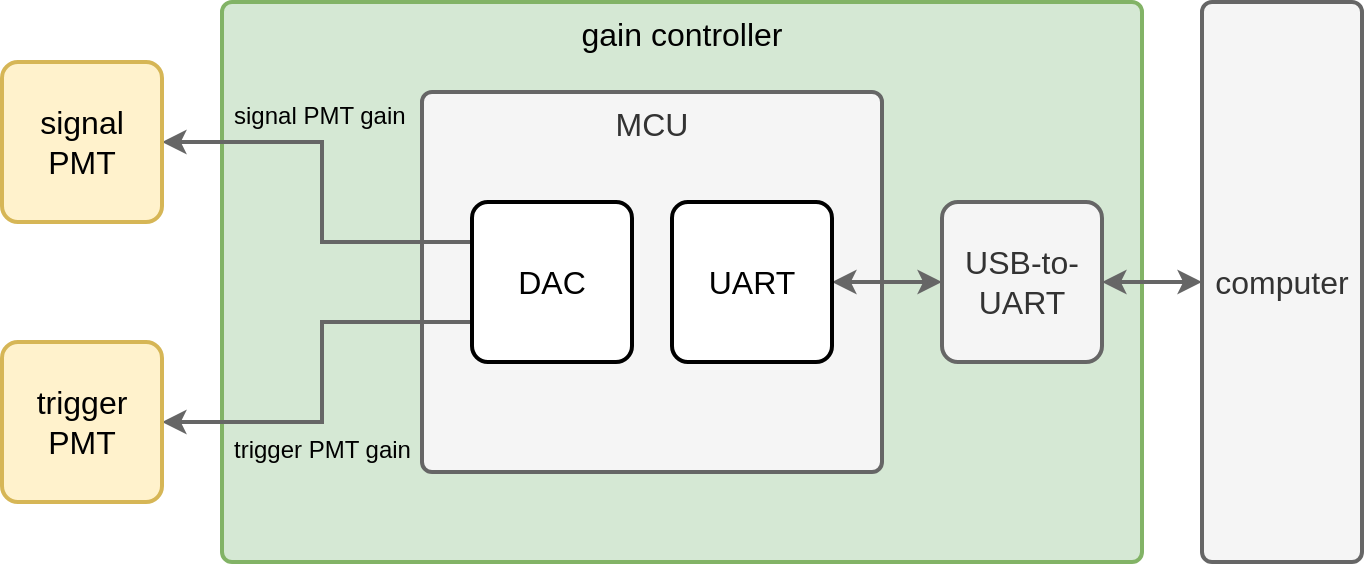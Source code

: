 <mxfile version="20.8.16" type="device"><diagram name="Page-1" id="enLy-mmH4PoecmfvSMST"><mxGraphModel dx="1394" dy="842" grid="1" gridSize="10" guides="1" tooltips="1" connect="1" arrows="1" fold="1" page="1" pageScale="1" pageWidth="850" pageHeight="1100" math="0" shadow="0"><root><mxCell id="0"/><mxCell id="1" parent="0"/><mxCell id="CgPO8AYfrFDYGtvlMjvW-1" value="gain controller" style="rounded=1;whiteSpace=wrap;html=1;verticalAlign=top;strokeWidth=2;fontFamily=Helvetica;arcSize=10;fontSize=16;fontStyle=0;fillColor=#d5e8d4;strokeColor=#82b366;absoluteArcSize=1;" vertex="1" parent="1"><mxGeometry x="190" y="80" width="460" height="280" as="geometry"/></mxCell><mxCell id="CgPO8AYfrFDYGtvlMjvW-9" value="MCU" style="rounded=1;whiteSpace=wrap;html=1;labelPosition=center;verticalLabelPosition=middle;align=center;verticalAlign=top;strokeWidth=2;fontFamily=Helvetica;arcSize=10;fontSize=16;fontStyle=0;fillColor=#f5f5f5;strokeColor=#666666;fontColor=#333333;absoluteArcSize=1;" vertex="1" parent="1"><mxGeometry x="290" y="125" width="230" height="190" as="geometry"/></mxCell><mxCell id="CgPO8AYfrFDYGtvlMjvW-11" style="edgeStyle=orthogonalEdgeStyle;rounded=0;orthogonalLoop=1;jettySize=auto;html=1;exitX=0;exitY=0.5;exitDx=0;exitDy=0;entryX=1;entryY=0.5;entryDx=0;entryDy=0;startArrow=classic;startFill=1;strokeWidth=2;fontFamily=Helvetica;arcSize=10;fontSize=12;strokeColor=#666666;" edge="1" parent="1" source="CgPO8AYfrFDYGtvlMjvW-4" target="CgPO8AYfrFDYGtvlMjvW-10"><mxGeometry relative="1" as="geometry"/></mxCell><mxCell id="CgPO8AYfrFDYGtvlMjvW-4" value="USB-to-UART" style="rounded=1;whiteSpace=wrap;html=1;strokeWidth=2;fontFamily=Helvetica;arcSize=10;fontSize=16;fontStyle=0;fillColor=#f5f5f5;fontColor=#333333;strokeColor=#666666;" vertex="1" parent="1"><mxGeometry x="550" y="180" width="80" height="80" as="geometry"/></mxCell><mxCell id="CgPO8AYfrFDYGtvlMjvW-15" style="edgeStyle=orthogonalEdgeStyle;rounded=0;orthogonalLoop=1;jettySize=auto;html=1;exitX=0;exitY=0.5;exitDx=0;exitDy=0;entryX=1;entryY=0.5;entryDx=0;entryDy=0;labelBackgroundColor=none;startArrow=classic;startFill=1;strokeWidth=2;fontFamily=Helvetica;arcSize=10;fontSize=12;strokeColor=#666666;" edge="1" parent="1" source="CgPO8AYfrFDYGtvlMjvW-8" target="CgPO8AYfrFDYGtvlMjvW-4"><mxGeometry relative="1" as="geometry"/></mxCell><mxCell id="CgPO8AYfrFDYGtvlMjvW-8" value="computer" style="rounded=1;whiteSpace=wrap;html=1;strokeWidth=2;fontFamily=Helvetica;arcSize=10;fontSize=16;fontStyle=0;fillColor=#f5f5f5;fontColor=#333333;strokeColor=#666666;absoluteArcSize=1;" vertex="1" parent="1"><mxGeometry x="680" y="80" width="80" height="280" as="geometry"/></mxCell><mxCell id="CgPO8AYfrFDYGtvlMjvW-12" value="signal PMT gain" style="edgeStyle=orthogonalEdgeStyle;rounded=0;orthogonalLoop=1;jettySize=auto;html=1;exitX=0;exitY=0.25;exitDx=0;exitDy=0;startArrow=none;startFill=0;align=left;labelPosition=left;verticalLabelPosition=top;verticalAlign=bottom;spacingRight=4;labelBackgroundColor=none;spacingBottom=4;strokeWidth=2;fontFamily=Helvetica;arcSize=10;fontSize=12;strokeColor=#666666;spacingLeft=4;entryX=1;entryY=0.5;entryDx=0;entryDy=0;" edge="1" parent="1" source="CgPO8AYfrFDYGtvlMjvW-2" target="CgPO8AYfrFDYGtvlMjvW-16"><mxGeometry x="0.707" relative="1" as="geometry"><mxPoint x="150" y="150" as="targetPoint"/><Array as="points"><mxPoint x="240" y="200"/><mxPoint x="240" y="150"/></Array><mxPoint as="offset"/></mxGeometry></mxCell><mxCell id="CgPO8AYfrFDYGtvlMjvW-13" value="trigger PMT gain" style="edgeStyle=orthogonalEdgeStyle;rounded=0;orthogonalLoop=1;jettySize=auto;html=1;exitX=0;exitY=0.75;exitDx=0;exitDy=0;startArrow=none;startFill=0;labelPosition=left;verticalLabelPosition=bottom;align=left;verticalAlign=top;spacingRight=4;labelBackgroundColor=none;strokeWidth=2;fontFamily=Helvetica;arcSize=10;fontSize=12;strokeColor=#666666;spacingLeft=4;entryX=1;entryY=0.5;entryDx=0;entryDy=0;" edge="1" parent="1" source="CgPO8AYfrFDYGtvlMjvW-2" target="CgPO8AYfrFDYGtvlMjvW-17"><mxGeometry x="0.707" relative="1" as="geometry"><mxPoint x="150" y="290" as="targetPoint"/><Array as="points"><mxPoint x="240" y="240"/><mxPoint x="240" y="290"/></Array><mxPoint as="offset"/></mxGeometry></mxCell><mxCell id="CgPO8AYfrFDYGtvlMjvW-2" value="DAC" style="rounded=1;whiteSpace=wrap;html=1;strokeWidth=2;fontFamily=Helvetica;arcSize=10;fontSize=16;fontStyle=0;" vertex="1" parent="1"><mxGeometry x="315" y="180" width="80" height="80" as="geometry"/></mxCell><mxCell id="CgPO8AYfrFDYGtvlMjvW-10" value="UART" style="rounded=1;whiteSpace=wrap;html=1;strokeWidth=2;fontFamily=Helvetica;arcSize=10;fontSize=16;fontStyle=0;" vertex="1" parent="1"><mxGeometry x="415" y="180" width="80" height="80" as="geometry"/></mxCell><mxCell id="CgPO8AYfrFDYGtvlMjvW-16" value="signal&lt;br&gt;PMT" style="rounded=1;whiteSpace=wrap;html=1;strokeWidth=2;fontFamily=Helvetica;arcSize=10;fontSize=16;fontStyle=0;fillColor=#fff2cc;strokeColor=#d6b656;" vertex="1" parent="1"><mxGeometry x="80" y="110" width="80" height="80" as="geometry"/></mxCell><mxCell id="CgPO8AYfrFDYGtvlMjvW-17" value="trigger&lt;br&gt;PMT" style="rounded=1;whiteSpace=wrap;html=1;strokeWidth=2;fontFamily=Helvetica;arcSize=10;fontSize=16;fontStyle=0;fillColor=#fff2cc;strokeColor=#d6b656;" vertex="1" parent="1"><mxGeometry x="80" y="250" width="80" height="80" as="geometry"/></mxCell></root></mxGraphModel></diagram></mxfile>